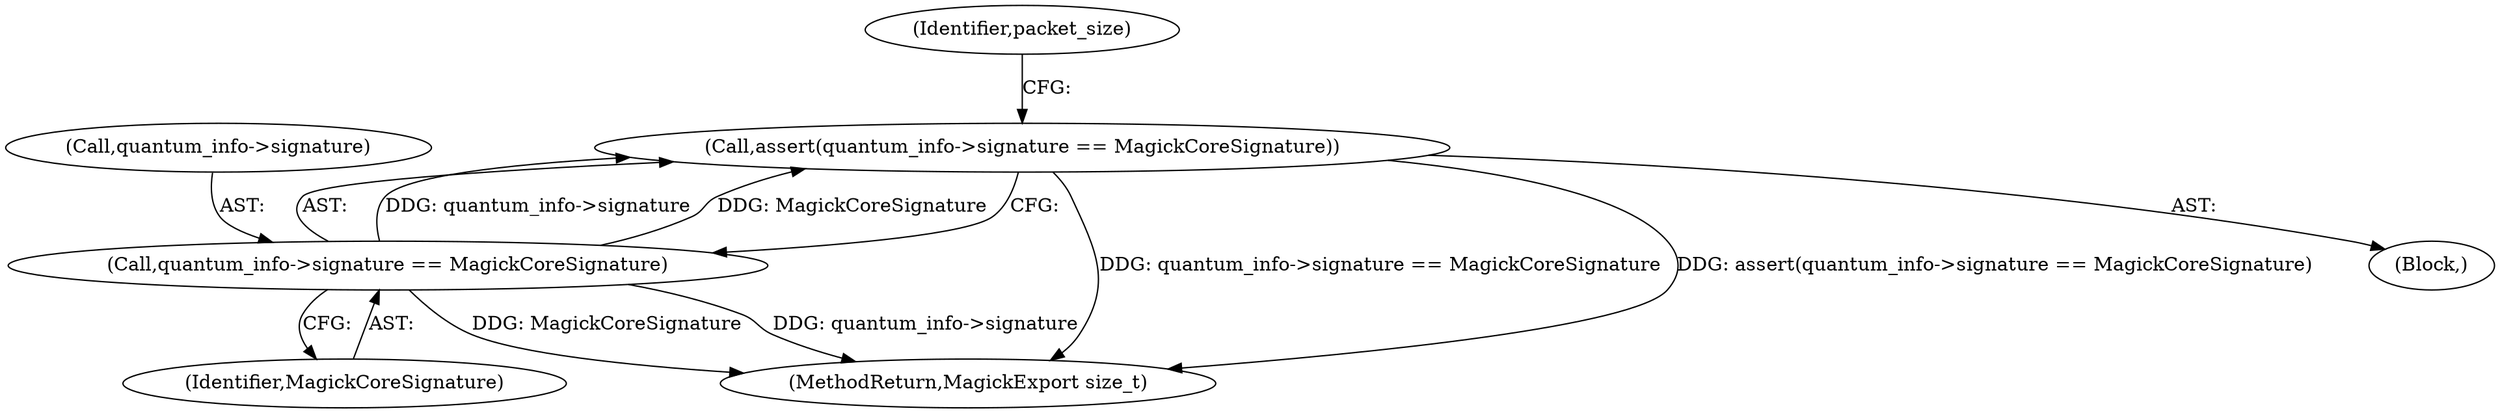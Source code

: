 digraph "0_ImageMagick_430403b0029b37decf216d57f810899cab2317dd_0@API" {
"1000113" [label="(Call,assert(quantum_info->signature == MagickCoreSignature))"];
"1000114" [label="(Call,quantum_info->signature == MagickCoreSignature)"];
"1000113" [label="(Call,assert(quantum_info->signature == MagickCoreSignature))"];
"1000115" [label="(Call,quantum_info->signature)"];
"1000230" [label="(MethodReturn,MagickExport size_t)"];
"1000114" [label="(Call,quantum_info->signature == MagickCoreSignature)"];
"1000120" [label="(Identifier,packet_size)"];
"1000104" [label="(Block,)"];
"1000118" [label="(Identifier,MagickCoreSignature)"];
"1000113" -> "1000104"  [label="AST: "];
"1000113" -> "1000114"  [label="CFG: "];
"1000114" -> "1000113"  [label="AST: "];
"1000120" -> "1000113"  [label="CFG: "];
"1000113" -> "1000230"  [label="DDG: quantum_info->signature == MagickCoreSignature"];
"1000113" -> "1000230"  [label="DDG: assert(quantum_info->signature == MagickCoreSignature)"];
"1000114" -> "1000113"  [label="DDG: quantum_info->signature"];
"1000114" -> "1000113"  [label="DDG: MagickCoreSignature"];
"1000114" -> "1000118"  [label="CFG: "];
"1000115" -> "1000114"  [label="AST: "];
"1000118" -> "1000114"  [label="AST: "];
"1000114" -> "1000230"  [label="DDG: MagickCoreSignature"];
"1000114" -> "1000230"  [label="DDG: quantum_info->signature"];
}
